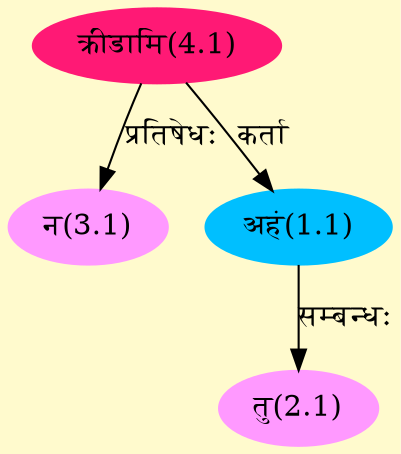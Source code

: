 digraph G{
rankdir=BT;
 compound=true;
 bgcolor="lemonchiffon1";
Node1_1 [style=filled, color="#00BFFF" label = "अहं(1.1)"]
Node4_1 [style=filled, color="#FF1975" label = "क्रीडामि(4.1)"]
Node2_1 [style=filled, color="#FF99FF" label = "तु(2.1)"]
Node3_1 [style=filled, color="#FF99FF" label = "न(3.1)"]
/* Start of Relations section */

Node1_1 -> Node4_1 [  label="कर्ता"  dir="back" ]
Node2_1 -> Node1_1 [  label="सम्बन्धः"  dir="back" ]
Node3_1 -> Node4_1 [  label="प्रतिषेधः"  dir="back" ]
}
